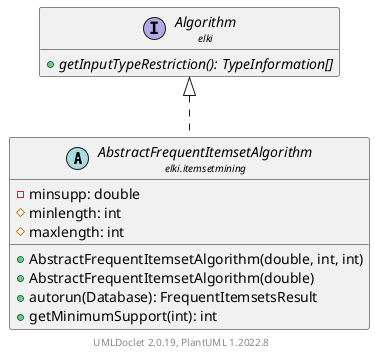 @startuml
    remove .*\.(Instance|Par|Parameterizer|Factory)$
    set namespaceSeparator none
    hide empty fields
    hide empty methods

    abstract class "<size:14>AbstractFrequentItemsetAlgorithm\n<size:10>elki.itemsetmining" as elki.itemsetmining.AbstractFrequentItemsetAlgorithm [[AbstractFrequentItemsetAlgorithm.html]] {
        -minsupp: double
        #minlength: int
        #maxlength: int
        +AbstractFrequentItemsetAlgorithm(double, int, int)
        +AbstractFrequentItemsetAlgorithm(double)
        +autorun(Database): FrequentItemsetsResult
        +getMinimumSupport(int): int
    }

    interface "<size:14>Algorithm\n<size:10>elki" as elki.Algorithm [[../Algorithm.html]] {
        {abstract} +getInputTypeRestriction(): TypeInformation[]
    }
    abstract class "<size:14>AbstractFrequentItemsetAlgorithm.Par\n<size:10>elki.itemsetmining" as elki.itemsetmining.AbstractFrequentItemsetAlgorithm.Par [[AbstractFrequentItemsetAlgorithm.Par.html]]

    elki.Algorithm <|.. elki.itemsetmining.AbstractFrequentItemsetAlgorithm
    elki.itemsetmining.AbstractFrequentItemsetAlgorithm +-- elki.itemsetmining.AbstractFrequentItemsetAlgorithm.Par

    center footer UMLDoclet 2.0.19, PlantUML 1.2022.8
@enduml
